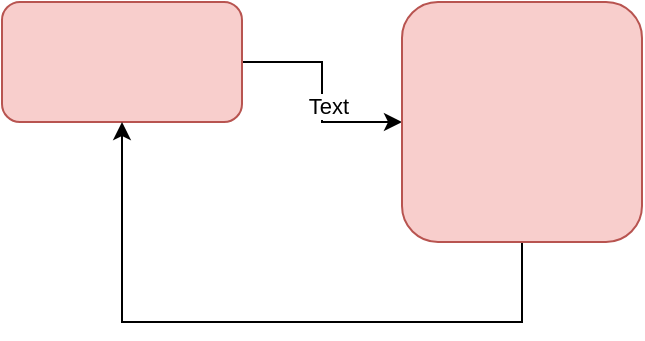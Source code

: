<mxfile version="22.1.0" type="github">
  <diagram name="Page-1" id="5bWwQys-URIxSxSmuOOc">
    <mxGraphModel dx="954" dy="612" grid="1" gridSize="10" guides="1" tooltips="1" connect="1" arrows="1" fold="1" page="1" pageScale="1" pageWidth="850" pageHeight="1100" math="0" shadow="0">
      <root>
        <mxCell id="0" />
        <mxCell id="1" parent="0" />
        <mxCell id="VQxizx99PiC152Dv8COz-1" value="" style="edgeStyle=orthogonalEdgeStyle;rounded=0;orthogonalLoop=1;jettySize=auto;html=1;" edge="1" parent="1" source="Y3A4lMRvVH8JnWvST8Fs-1" target="Y3A4lMRvVH8JnWvST8Fs-2">
          <mxGeometry relative="1" as="geometry" />
        </mxCell>
        <mxCell id="VQxizx99PiC152Dv8COz-2" value="Text" style="edgeLabel;html=1;align=center;verticalAlign=middle;resizable=0;points=[];" vertex="1" connectable="0" parent="VQxizx99PiC152Dv8COz-1">
          <mxGeometry x="0.125" y="3" relative="1" as="geometry">
            <mxPoint as="offset" />
          </mxGeometry>
        </mxCell>
        <UserObject label="" tags="" name="getdata" id="Y3A4lMRvVH8JnWvST8Fs-1">
          <mxCell style="rounded=1;whiteSpace=wrap;html=1;fillColor=#f8cecc;strokeColor=#b85450;comic=0;absoluteArcSize=0;glass=0;" parent="1" vertex="1">
            <mxGeometry x="120" y="80" width="120" height="60" as="geometry" />
          </mxCell>
        </UserObject>
        <mxCell id="VQxizx99PiC152Dv8COz-3" style="edgeStyle=orthogonalEdgeStyle;rounded=0;orthogonalLoop=1;jettySize=auto;html=1;entryX=0.5;entryY=1;entryDx=0;entryDy=0;" edge="1" parent="1" source="Y3A4lMRvVH8JnWvST8Fs-2" target="Y3A4lMRvVH8JnWvST8Fs-1">
          <mxGeometry relative="1" as="geometry">
            <Array as="points">
              <mxPoint x="380" y="240" />
              <mxPoint x="180" y="240" />
            </Array>
          </mxGeometry>
        </mxCell>
        <UserObject label="" tags="" name="getdata" id="Y3A4lMRvVH8JnWvST8Fs-2">
          <mxCell style="rounded=1;whiteSpace=wrap;html=1;fillColor=#f8cecc;strokeColor=#b85450;comic=0;absoluteArcSize=0;glass=0;" parent="1" vertex="1">
            <mxGeometry x="320" y="80" width="120" height="120" as="geometry" />
          </mxCell>
        </UserObject>
      </root>
    </mxGraphModel>
  </diagram>
</mxfile>
